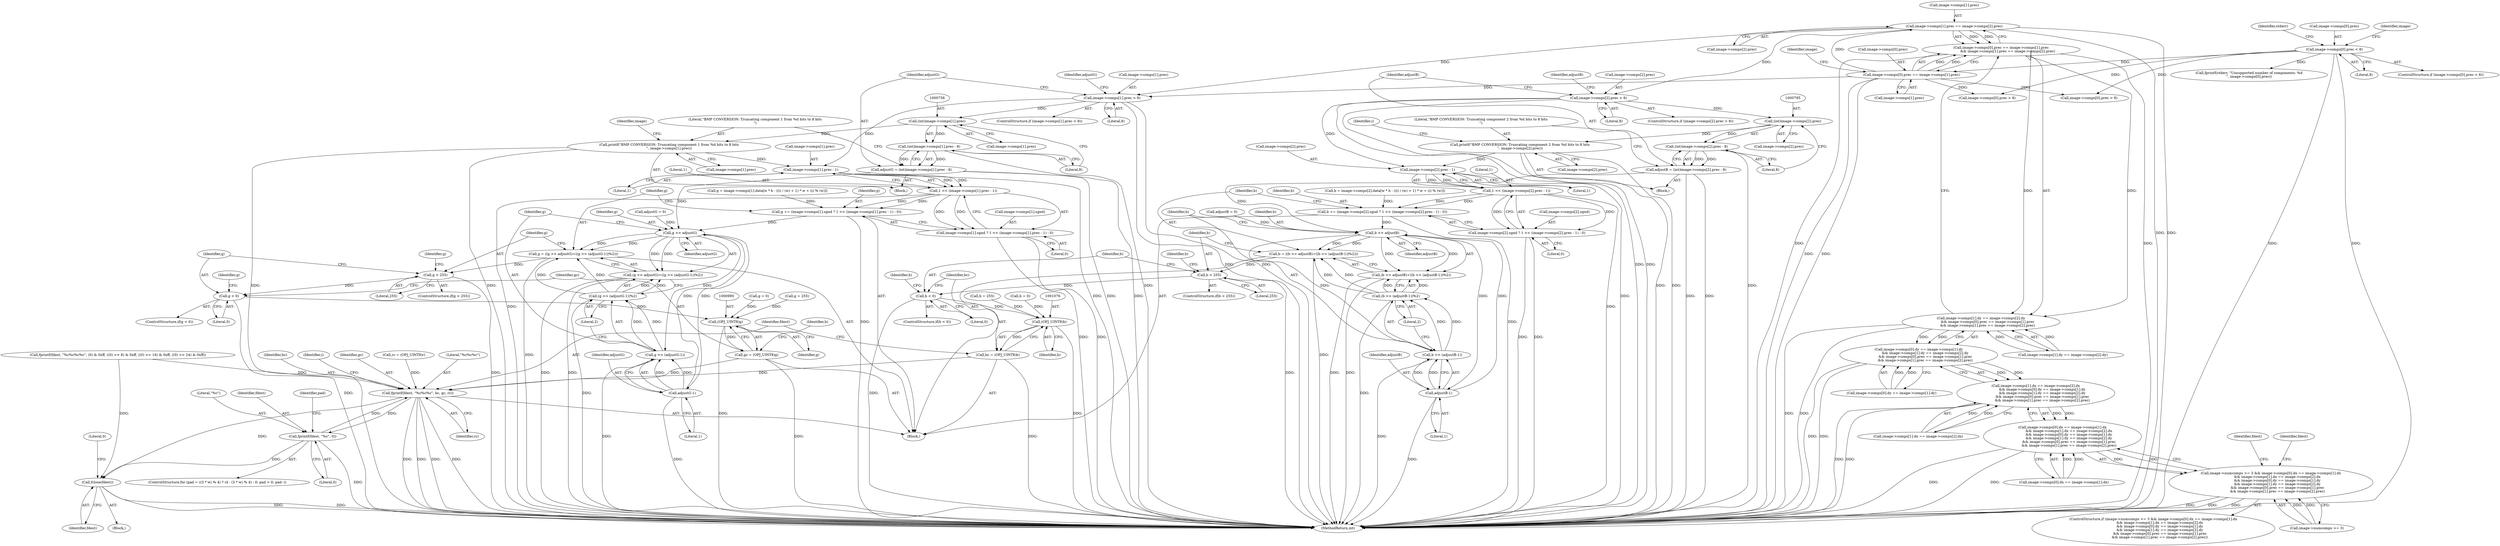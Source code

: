 digraph "0_openjpeg_15f081c89650dccee4aa4ae66f614c3fdb268767_3@array" {
"1000238" [label="(Call,image->comps[1].prec == image->comps[2].prec)"];
"1000223" [label="(Call,image->comps[0].prec == image->comps[1].prec)"];
"1000129" [label="(Call,image->comps[0].prec < 8)"];
"1000222" [label="(Call,image->comps[0].prec == image->comps[1].prec\n            && image->comps[1].prec == image->comps[2].prec)"];
"1000206" [label="(Call,image->comps[1].dy == image->comps[2].dy\n            && image->comps[0].prec == image->comps[1].prec\n            && image->comps[1].prec == image->comps[2].prec)"];
"1000190" [label="(Call,image->comps[0].dy == image->comps[1].dy\n            && image->comps[1].dy == image->comps[2].dy\n            && image->comps[0].prec == image->comps[1].prec\n            && image->comps[1].prec == image->comps[2].prec)"];
"1000174" [label="(Call,image->comps[1].dx == image->comps[2].dx\n            && image->comps[0].dy == image->comps[1].dy\n            && image->comps[1].dy == image->comps[2].dy\n            && image->comps[0].prec == image->comps[1].prec\n            && image->comps[1].prec == image->comps[2].prec)"];
"1000158" [label="(Call,image->comps[0].dx == image->comps[1].dx\n            && image->comps[1].dx == image->comps[2].dx\n            && image->comps[0].dy == image->comps[1].dy\n            && image->comps[1].dy == image->comps[2].dy\n            && image->comps[0].prec == image->comps[1].prec\n            && image->comps[1].prec == image->comps[2].prec)"];
"1000152" [label="(Call,image->numcomps >= 3 && image->comps[0].dx == image->comps[1].dx\n            && image->comps[1].dx == image->comps[2].dx\n            && image->comps[0].dy == image->comps[1].dy\n            && image->comps[1].dy == image->comps[2].dy\n            && image->comps[0].prec == image->comps[1].prec\n            && image->comps[1].prec == image->comps[2].prec)"];
"1000744" [label="(Call,image->comps[1].prec > 8)"];
"1000757" [label="(Call,(int)image->comps[1].prec)"];
"1000756" [label="(Call,(int)image->comps[1].prec - 8)"];
"1000754" [label="(Call,adjustG = (int)image->comps[1].prec - 8)"];
"1000967" [label="(Call,g >> adjustG)"];
"1000964" [label="(Call,g = ((g >> adjustG)+((g >> (adjustG-1))%2)))"];
"1000978" [label="(Call,g > 255)"];
"1000986" [label="(Call,g < 0)"];
"1000994" [label="(Call,(OPJ_UINT8)g)"];
"1000992" [label="(Call,gc = (OPJ_UINT8)g)"];
"1001078" [label="(Call,fprintf(fdest, \"%c%c%c\", bc, gc, rc))"];
"1001115" [label="(Call,fprintf(fdest, \"%c\", 0))"];
"1001119" [label="(Call,fclose(fdest))"];
"1000966" [label="(Call,(g >> adjustG)+((g >> (adjustG-1))%2))"];
"1000971" [label="(Call,g >> (adjustG-1))"];
"1000970" [label="(Call,(g >> (adjustG-1))%2)"];
"1000973" [label="(Call,adjustG-1)"];
"1000767" [label="(Call,printf(\"BMP CONVERSION: Truncating component 1 from %d bits to 8 bits\n\", image->comps[1].prec))"];
"1000954" [label="(Call,image->comps[1].prec - 1)"];
"1000952" [label="(Call,1 << (image->comps[1].prec - 1))"];
"1000942" [label="(Call,g += (image->comps[1].sgnd ? 1 << (image->comps[1].prec - 1) : 0))"];
"1000944" [label="(Call,image->comps[1].sgnd ? 1 << (image->comps[1].prec - 1) : 0)"];
"1000781" [label="(Call,image->comps[2].prec > 8)"];
"1000794" [label="(Call,(int)image->comps[2].prec)"];
"1000793" [label="(Call,(int)image->comps[2].prec - 8)"];
"1000791" [label="(Call,adjustB = (int)image->comps[2].prec - 8)"];
"1001048" [label="(Call,b >> adjustB)"];
"1001045" [label="(Call,b = ((b >> adjustB)+((b >> (adjustB-1))%2)))"];
"1001059" [label="(Call,b > 255)"];
"1001067" [label="(Call,b < 0)"];
"1001075" [label="(Call,(OPJ_UINT8)b)"];
"1001073" [label="(Call,bc = (OPJ_UINT8)b)"];
"1001047" [label="(Call,(b >> adjustB)+((b >> (adjustB-1))%2))"];
"1001052" [label="(Call,b >> (adjustB-1))"];
"1001051" [label="(Call,(b >> (adjustB-1))%2)"];
"1001054" [label="(Call,adjustB-1)"];
"1000804" [label="(Call,printf(\"BMP CONVERSION: Truncating component 2 from %d bits to 8 bits\n\", image->comps[2].prec))"];
"1001035" [label="(Call,image->comps[2].prec - 1)"];
"1001033" [label="(Call,1 << (image->comps[2].prec - 1))"];
"1001023" [label="(Call,b += (image->comps[2].sgnd ? 1 << (image->comps[2].prec - 1) : 0))"];
"1001025" [label="(Call,image->comps[2].sgnd ? 1 << (image->comps[2].prec - 1) : 0)"];
"1001079" [label="(Identifier,fdest)"];
"1000753" [label="(Block,)"];
"1001115" [label="(Call,fprintf(fdest, \"%c\", 0))"];
"1001057" [label="(Literal,2)"];
"1001124" [label="(Identifier,fdest)"];
"1000794" [label="(Call,(int)image->comps[2].prec)"];
"1001073" [label="(Call,bc = (OPJ_UINT8)b)"];
"1001048" [label="(Call,b >> adjustB)"];
"1000207" [label="(Call,image->comps[1].dy == image->comps[2].dy)"];
"1000191" [label="(Call,image->comps[0].dy == image->comps[1].dy)"];
"1000994" [label="(Call,(OPJ_UINT8)g)"];
"1000803" [label="(Literal,8)"];
"1000943" [label="(Identifier,g)"];
"1000137" [label="(Literal,8)"];
"1000977" [label="(ControlStructure,if(g > 255))"];
"1000952" [label="(Call,1 << (image->comps[1].prec - 1))"];
"1000819" [label="(Identifier,i)"];
"1001120" [label="(Identifier,fdest)"];
"1001054" [label="(Call,adjustB-1)"];
"1000128" [label="(ControlStructure,if (image->comps[0].prec < 8))"];
"1001034" [label="(Literal,1)"];
"1001023" [label="(Call,b += (image->comps[2].sgnd ? 1 << (image->comps[2].prec - 1) : 0))"];
"1001082" [label="(Identifier,gc)"];
"1000175" [label="(Call,image->comps[1].dx == image->comps[2].dx)"];
"1001051" [label="(Call,(b >> (adjustB-1))%2)"];
"1001046" [label="(Identifier,b)"];
"1000945" [label="(Call,image->comps[1].sgnd)"];
"1000158" [label="(Call,image->comps[0].dx == image->comps[1].dx\n            && image->comps[1].dx == image->comps[2].dx\n            && image->comps[0].dy == image->comps[1].dy\n            && image->comps[1].dy == image->comps[2].dy\n            && image->comps[0].prec == image->comps[1].prec\n            && image->comps[1].prec == image->comps[2].prec)"];
"1000789" [label="(Literal,8)"];
"1000752" [label="(Literal,8)"];
"1000988" [label="(Literal,0)"];
"1000792" [label="(Identifier,adjustB)"];
"1000815" [label="(Identifier,adjustB)"];
"1001035" [label="(Call,image->comps[2].prec - 1)"];
"1000791" [label="(Call,adjustB = (int)image->comps[2].prec - 8)"];
"1001043" [label="(Literal,1)"];
"1000953" [label="(Literal,1)"];
"1000139" [label="(Call,fprintf(stderr, \"Unsupported number of components: %d\n\", image->comps[0].prec))"];
"1000986" [label="(Call,g < 0)"];
"1001036" [label="(Call,image->comps[2].prec)"];
"1001093" [label="(ControlStructure,for (pad = ((3 * w) % 4) ? (4 - (3 * w) % 4) : 0; pad > 0; pad--))"];
"1000793" [label="(Call,(int)image->comps[2].prec - 8)"];
"1001056" [label="(Literal,1)"];
"1000153" [label="(Call,image->numcomps >= 3)"];
"1001560" [label="(Call,image->comps[0].prec > 8)"];
"1000804" [label="(Call,printf(\"BMP CONVERSION: Truncating component 2 from %d bits to 8 bits\n\", image->comps[2].prec))"];
"1001047" [label="(Call,(b >> adjustB)+((b >> (adjustB-1))%2))"];
"1000806" [label="(Call,image->comps[2].prec)"];
"1000785" [label="(Identifier,image)"];
"1000206" [label="(Call,image->comps[1].dy == image->comps[2].dy\n            && image->comps[0].prec == image->comps[1].prec\n            && image->comps[1].prec == image->comps[2].prec)"];
"1000954" [label="(Call,image->comps[1].prec - 1)"];
"1000968" [label="(Identifier,g)"];
"1001118" [label="(Literal,0)"];
"1000911" [label="(Call,rc = (OPJ_UINT8)r)"];
"1000965" [label="(Identifier,g)"];
"1000757" [label="(Call,(int)image->comps[1].prec)"];
"1001077" [label="(Identifier,b)"];
"1001080" [label="(Literal,\"%c%c%c\")"];
"1001743" [label="(MethodReturn,int)"];
"1000780" [label="(ControlStructure,if (image->comps[2].prec > 8))"];
"1000962" [label="(Literal,1)"];
"1001067" [label="(Call,b < 0)"];
"1000174" [label="(Call,image->comps[1].dx == image->comps[2].dx\n            && image->comps[0].dy == image->comps[1].dy\n            && image->comps[1].dy == image->comps[2].dy\n            && image->comps[0].prec == image->comps[1].prec\n            && image->comps[1].prec == image->comps[2].prec)"];
"1001062" [label="(Call,b = 255)"];
"1000253" [label="(Block,)"];
"1000996" [label="(Identifier,g)"];
"1000769" [label="(Call,image->comps[1].prec)"];
"1000980" [label="(Literal,255)"];
"1000766" [label="(Literal,8)"];
"1000255" [label="(Identifier,fdest)"];
"1001069" [label="(Literal,0)"];
"1001026" [label="(Call,image->comps[2].sgnd)"];
"1000744" [label="(Call,image->comps[1].prec > 8)"];
"1000159" [label="(Call,image->comps[0].dx == image->comps[1].dx)"];
"1000998" [label="(Identifier,b)"];
"1000246" [label="(Call,image->comps[2].prec)"];
"1000238" [label="(Call,image->comps[1].prec == image->comps[2].prec)"];
"1000224" [label="(Call,image->comps[0].prec)"];
"1000222" [label="(Call,image->comps[0].prec == image->comps[1].prec\n            && image->comps[1].prec == image->comps[2].prec)"];
"1000231" [label="(Call,image->comps[1].prec)"];
"1000990" [label="(Identifier,g)"];
"1000964" [label="(Call,g = ((g >> adjustG)+((g >> (adjustG-1))%2)))"];
"1001119" [label="(Call,fclose(fdest))"];
"1000972" [label="(Identifier,g)"];
"1001044" [label="(Literal,0)"];
"1001068" [label="(Identifier,b)"];
"1000992" [label="(Call,gc = (OPJ_UINT8)g)"];
"1000140" [label="(Identifier,stderr)"];
"1000130" [label="(Call,image->comps[0].prec)"];
"1000967" [label="(Call,g >> adjustG)"];
"1001081" [label="(Identifier,bc)"];
"1000778" [label="(Identifier,adjustG)"];
"1000767" [label="(Call,printf(\"BMP CONVERSION: Truncating component 1 from %d bits to 8 bits\n\", image->comps[1].prec))"];
"1001742" [label="(Literal,0)"];
"1001024" [label="(Identifier,b)"];
"1000685" [label="(Call,fprintf(fdest, \"%c%c%c%c\", (0) & 0xff, ((0) >> 8) & 0xff, ((0) >> 16) & 0xff, ((0) >> 24) & 0xff))"];
"1000969" [label="(Identifier,adjustG)"];
"1000777" [label="(Call,adjustG = 0)"];
"1001116" [label="(Identifier,fdest)"];
"1000151" [label="(ControlStructure,if (image->numcomps >= 3 && image->comps[0].dx == image->comps[1].dx\n            && image->comps[1].dx == image->comps[2].dx\n            && image->comps[0].dy == image->comps[1].dy\n            && image->comps[1].dy == image->comps[2].dy\n            && image->comps[0].prec == image->comps[1].prec\n            && image->comps[1].prec == image->comps[2].prec))"];
"1001088" [label="(Identifier,i)"];
"1000814" [label="(Call,adjustB = 0)"];
"1001071" [label="(Identifier,b)"];
"1001025" [label="(Call,image->comps[2].sgnd ? 1 << (image->comps[2].prec - 1) : 0)"];
"1001063" [label="(Identifier,b)"];
"1000743" [label="(ControlStructure,if (image->comps[1].prec > 8))"];
"1000982" [label="(Identifier,g)"];
"1001066" [label="(ControlStructure,if(b < 0))"];
"1000974" [label="(Identifier,adjustG)"];
"1000966" [label="(Call,(g >> adjustG)+((g >> (adjustG-1))%2))"];
"1000129" [label="(Call,image->comps[0].prec < 8)"];
"1000190" [label="(Call,image->comps[0].dy == image->comps[1].dy\n            && image->comps[1].dy == image->comps[2].dy\n            && image->comps[0].prec == image->comps[1].prec\n            && image->comps[1].prec == image->comps[2].prec)"];
"1000916" [label="(Call,g = image->comps[1].data[w * h - ((i) / (w) + 1) * w + (i) % (w)])"];
"1000970" [label="(Call,(g >> (adjustG-1))%2)"];
"1001049" [label="(Identifier,b)"];
"1001033" [label="(Call,1 << (image->comps[2].prec - 1))"];
"1001075" [label="(Call,(OPJ_UINT8)b)"];
"1000997" [label="(Call,b = image->comps[2].data[w * h - ((i) / (w) + 1) * w + (i) % (w)])"];
"1001050" [label="(Identifier,adjustB)"];
"1001060" [label="(Identifier,b)"];
"1000239" [label="(Call,image->comps[1].prec)"];
"1000942" [label="(Call,g += (image->comps[1].sgnd ? 1 << (image->comps[1].prec - 1) : 0))"];
"1000944" [label="(Call,image->comps[1].sgnd ? 1 << (image->comps[1].prec - 1) : 0)"];
"1000955" [label="(Call,image->comps[1].prec)"];
"1001061" [label="(Literal,255)"];
"1000979" [label="(Identifier,g)"];
"1000155" [label="(Identifier,image)"];
"1000768" [label="(Literal,\"BMP CONVERSION: Truncating component 1 from %d bits to 8 bits\n\")"];
"1001083" [label="(Identifier,rc)"];
"1000993" [label="(Identifier,gc)"];
"1000963" [label="(Literal,0)"];
"1001074" [label="(Identifier,bc)"];
"1001078" [label="(Call,fprintf(fdest, \"%c%c%c\", bc, gc, rc))"];
"1000781" [label="(Call,image->comps[2].prec > 8)"];
"1000828" [label="(Block,)"];
"1000973" [label="(Call,adjustG-1)"];
"1001114" [label="(Identifier,pad)"];
"1000987" [label="(Identifier,g)"];
"1000796" [label="(Call,image->comps[2].prec)"];
"1001052" [label="(Call,b >> (adjustB-1))"];
"1000989" [label="(Call,g = 0)"];
"1000978" [label="(Call,g > 255)"];
"1001059" [label="(Call,b > 255)"];
"1000223" [label="(Call,image->comps[0].prec == image->comps[1].prec)"];
"1000242" [label="(Identifier,image)"];
"1001117" [label="(Literal,\"%c\")"];
"1000756" [label="(Call,(int)image->comps[1].prec - 8)"];
"1000985" [label="(ControlStructure,if(g < 0))"];
"1000759" [label="(Call,image->comps[1].prec)"];
"1000975" [label="(Literal,1)"];
"1000790" [label="(Block,)"];
"1000754" [label="(Call,adjustG = (int)image->comps[1].prec - 8)"];
"1001055" [label="(Identifier,adjustB)"];
"1000152" [label="(Call,image->numcomps >= 3 && image->comps[0].dx == image->comps[1].dx\n            && image->comps[1].dx == image->comps[2].dx\n            && image->comps[0].dy == image->comps[1].dy\n            && image->comps[1].dy == image->comps[2].dy\n            && image->comps[0].prec == image->comps[1].prec\n            && image->comps[1].prec == image->comps[2].prec)"];
"1000707" [label="(Call,image->comps[0].prec > 8)"];
"1001070" [label="(Call,b = 0)"];
"1000805" [label="(Literal,\"BMP CONVERSION: Truncating component 2 from %d bits to 8 bits\n\")"];
"1001053" [label="(Identifier,b)"];
"1000745" [label="(Call,image->comps[1].prec)"];
"1001058" [label="(ControlStructure,if(b > 255))"];
"1000981" [label="(Call,g = 255)"];
"1000976" [label="(Literal,2)"];
"1000782" [label="(Call,image->comps[2].prec)"];
"1000971" [label="(Call,g >> (adjustG-1))"];
"1000755" [label="(Identifier,adjustG)"];
"1001045" [label="(Call,b = ((b >> adjustB)+((b >> (adjustB-1))%2)))"];
"1000238" -> "1000222"  [label="AST: "];
"1000238" -> "1000246"  [label="CFG: "];
"1000239" -> "1000238"  [label="AST: "];
"1000246" -> "1000238"  [label="AST: "];
"1000222" -> "1000238"  [label="CFG: "];
"1000238" -> "1001743"  [label="DDG: "];
"1000238" -> "1001743"  [label="DDG: "];
"1000238" -> "1000222"  [label="DDG: "];
"1000238" -> "1000222"  [label="DDG: "];
"1000223" -> "1000238"  [label="DDG: "];
"1000238" -> "1000744"  [label="DDG: "];
"1000238" -> "1000781"  [label="DDG: "];
"1000223" -> "1000222"  [label="AST: "];
"1000223" -> "1000231"  [label="CFG: "];
"1000224" -> "1000223"  [label="AST: "];
"1000231" -> "1000223"  [label="AST: "];
"1000242" -> "1000223"  [label="CFG: "];
"1000222" -> "1000223"  [label="CFG: "];
"1000223" -> "1001743"  [label="DDG: "];
"1000223" -> "1001743"  [label="DDG: "];
"1000223" -> "1000222"  [label="DDG: "];
"1000223" -> "1000222"  [label="DDG: "];
"1000129" -> "1000223"  [label="DDG: "];
"1000223" -> "1000707"  [label="DDG: "];
"1000223" -> "1000744"  [label="DDG: "];
"1000223" -> "1001560"  [label="DDG: "];
"1000129" -> "1000128"  [label="AST: "];
"1000129" -> "1000137"  [label="CFG: "];
"1000130" -> "1000129"  [label="AST: "];
"1000137" -> "1000129"  [label="AST: "];
"1000140" -> "1000129"  [label="CFG: "];
"1000155" -> "1000129"  [label="CFG: "];
"1000129" -> "1001743"  [label="DDG: "];
"1000129" -> "1001743"  [label="DDG: "];
"1000129" -> "1000139"  [label="DDG: "];
"1000129" -> "1000707"  [label="DDG: "];
"1000129" -> "1001560"  [label="DDG: "];
"1000222" -> "1000206"  [label="AST: "];
"1000206" -> "1000222"  [label="CFG: "];
"1000222" -> "1001743"  [label="DDG: "];
"1000222" -> "1001743"  [label="DDG: "];
"1000222" -> "1000206"  [label="DDG: "];
"1000222" -> "1000206"  [label="DDG: "];
"1000206" -> "1000190"  [label="AST: "];
"1000206" -> "1000207"  [label="CFG: "];
"1000207" -> "1000206"  [label="AST: "];
"1000190" -> "1000206"  [label="CFG: "];
"1000206" -> "1001743"  [label="DDG: "];
"1000206" -> "1001743"  [label="DDG: "];
"1000206" -> "1000190"  [label="DDG: "];
"1000206" -> "1000190"  [label="DDG: "];
"1000207" -> "1000206"  [label="DDG: "];
"1000207" -> "1000206"  [label="DDG: "];
"1000190" -> "1000174"  [label="AST: "];
"1000190" -> "1000191"  [label="CFG: "];
"1000191" -> "1000190"  [label="AST: "];
"1000174" -> "1000190"  [label="CFG: "];
"1000190" -> "1001743"  [label="DDG: "];
"1000190" -> "1001743"  [label="DDG: "];
"1000190" -> "1000174"  [label="DDG: "];
"1000190" -> "1000174"  [label="DDG: "];
"1000191" -> "1000190"  [label="DDG: "];
"1000191" -> "1000190"  [label="DDG: "];
"1000174" -> "1000158"  [label="AST: "];
"1000174" -> "1000175"  [label="CFG: "];
"1000175" -> "1000174"  [label="AST: "];
"1000158" -> "1000174"  [label="CFG: "];
"1000174" -> "1001743"  [label="DDG: "];
"1000174" -> "1001743"  [label="DDG: "];
"1000174" -> "1000158"  [label="DDG: "];
"1000174" -> "1000158"  [label="DDG: "];
"1000175" -> "1000174"  [label="DDG: "];
"1000175" -> "1000174"  [label="DDG: "];
"1000158" -> "1000152"  [label="AST: "];
"1000158" -> "1000159"  [label="CFG: "];
"1000159" -> "1000158"  [label="AST: "];
"1000152" -> "1000158"  [label="CFG: "];
"1000158" -> "1001743"  [label="DDG: "];
"1000158" -> "1001743"  [label="DDG: "];
"1000158" -> "1000152"  [label="DDG: "];
"1000158" -> "1000152"  [label="DDG: "];
"1000159" -> "1000158"  [label="DDG: "];
"1000159" -> "1000158"  [label="DDG: "];
"1000152" -> "1000151"  [label="AST: "];
"1000152" -> "1000153"  [label="CFG: "];
"1000153" -> "1000152"  [label="AST: "];
"1000255" -> "1000152"  [label="CFG: "];
"1001124" -> "1000152"  [label="CFG: "];
"1000152" -> "1001743"  [label="DDG: "];
"1000152" -> "1001743"  [label="DDG: "];
"1000152" -> "1001743"  [label="DDG: "];
"1000153" -> "1000152"  [label="DDG: "];
"1000153" -> "1000152"  [label="DDG: "];
"1000744" -> "1000743"  [label="AST: "];
"1000744" -> "1000752"  [label="CFG: "];
"1000745" -> "1000744"  [label="AST: "];
"1000752" -> "1000744"  [label="AST: "];
"1000755" -> "1000744"  [label="CFG: "];
"1000778" -> "1000744"  [label="CFG: "];
"1000744" -> "1001743"  [label="DDG: "];
"1000744" -> "1001743"  [label="DDG: "];
"1000744" -> "1000757"  [label="DDG: "];
"1000744" -> "1000954"  [label="DDG: "];
"1000757" -> "1000756"  [label="AST: "];
"1000757" -> "1000759"  [label="CFG: "];
"1000758" -> "1000757"  [label="AST: "];
"1000759" -> "1000757"  [label="AST: "];
"1000766" -> "1000757"  [label="CFG: "];
"1000757" -> "1000756"  [label="DDG: "];
"1000757" -> "1000767"  [label="DDG: "];
"1000756" -> "1000754"  [label="AST: "];
"1000756" -> "1000766"  [label="CFG: "];
"1000766" -> "1000756"  [label="AST: "];
"1000754" -> "1000756"  [label="CFG: "];
"1000756" -> "1001743"  [label="DDG: "];
"1000756" -> "1000754"  [label="DDG: "];
"1000756" -> "1000754"  [label="DDG: "];
"1000754" -> "1000753"  [label="AST: "];
"1000755" -> "1000754"  [label="AST: "];
"1000768" -> "1000754"  [label="CFG: "];
"1000754" -> "1001743"  [label="DDG: "];
"1000754" -> "1001743"  [label="DDG: "];
"1000754" -> "1000967"  [label="DDG: "];
"1000967" -> "1000966"  [label="AST: "];
"1000967" -> "1000969"  [label="CFG: "];
"1000968" -> "1000967"  [label="AST: "];
"1000969" -> "1000967"  [label="AST: "];
"1000972" -> "1000967"  [label="CFG: "];
"1000967" -> "1000964"  [label="DDG: "];
"1000967" -> "1000964"  [label="DDG: "];
"1000967" -> "1000966"  [label="DDG: "];
"1000967" -> "1000966"  [label="DDG: "];
"1000942" -> "1000967"  [label="DDG: "];
"1000973" -> "1000967"  [label="DDG: "];
"1000777" -> "1000967"  [label="DDG: "];
"1000967" -> "1000971"  [label="DDG: "];
"1000967" -> "1000973"  [label="DDG: "];
"1000964" -> "1000828"  [label="AST: "];
"1000964" -> "1000966"  [label="CFG: "];
"1000965" -> "1000964"  [label="AST: "];
"1000966" -> "1000964"  [label="AST: "];
"1000979" -> "1000964"  [label="CFG: "];
"1000964" -> "1001743"  [label="DDG: "];
"1000970" -> "1000964"  [label="DDG: "];
"1000970" -> "1000964"  [label="DDG: "];
"1000964" -> "1000978"  [label="DDG: "];
"1000978" -> "1000977"  [label="AST: "];
"1000978" -> "1000980"  [label="CFG: "];
"1000979" -> "1000978"  [label="AST: "];
"1000980" -> "1000978"  [label="AST: "];
"1000982" -> "1000978"  [label="CFG: "];
"1000987" -> "1000978"  [label="CFG: "];
"1000978" -> "1001743"  [label="DDG: "];
"1000978" -> "1000986"  [label="DDG: "];
"1000986" -> "1000985"  [label="AST: "];
"1000986" -> "1000988"  [label="CFG: "];
"1000987" -> "1000986"  [label="AST: "];
"1000988" -> "1000986"  [label="AST: "];
"1000990" -> "1000986"  [label="CFG: "];
"1000993" -> "1000986"  [label="CFG: "];
"1000986" -> "1001743"  [label="DDG: "];
"1000986" -> "1000994"  [label="DDG: "];
"1000994" -> "1000992"  [label="AST: "];
"1000994" -> "1000996"  [label="CFG: "];
"1000995" -> "1000994"  [label="AST: "];
"1000996" -> "1000994"  [label="AST: "];
"1000992" -> "1000994"  [label="CFG: "];
"1000994" -> "1001743"  [label="DDG: "];
"1000994" -> "1000992"  [label="DDG: "];
"1000981" -> "1000994"  [label="DDG: "];
"1000989" -> "1000994"  [label="DDG: "];
"1000992" -> "1000828"  [label="AST: "];
"1000993" -> "1000992"  [label="AST: "];
"1000998" -> "1000992"  [label="CFG: "];
"1000992" -> "1001743"  [label="DDG: "];
"1000992" -> "1001078"  [label="DDG: "];
"1001078" -> "1000828"  [label="AST: "];
"1001078" -> "1001083"  [label="CFG: "];
"1001079" -> "1001078"  [label="AST: "];
"1001080" -> "1001078"  [label="AST: "];
"1001081" -> "1001078"  [label="AST: "];
"1001082" -> "1001078"  [label="AST: "];
"1001083" -> "1001078"  [label="AST: "];
"1001088" -> "1001078"  [label="CFG: "];
"1001078" -> "1001743"  [label="DDG: "];
"1001078" -> "1001743"  [label="DDG: "];
"1001078" -> "1001743"  [label="DDG: "];
"1001078" -> "1001743"  [label="DDG: "];
"1001115" -> "1001078"  [label="DDG: "];
"1000685" -> "1001078"  [label="DDG: "];
"1001073" -> "1001078"  [label="DDG: "];
"1000911" -> "1001078"  [label="DDG: "];
"1001078" -> "1001115"  [label="DDG: "];
"1001078" -> "1001119"  [label="DDG: "];
"1001115" -> "1001093"  [label="AST: "];
"1001115" -> "1001118"  [label="CFG: "];
"1001116" -> "1001115"  [label="AST: "];
"1001117" -> "1001115"  [label="AST: "];
"1001118" -> "1001115"  [label="AST: "];
"1001114" -> "1001115"  [label="CFG: "];
"1001115" -> "1001743"  [label="DDG: "];
"1001115" -> "1001119"  [label="DDG: "];
"1001119" -> "1000253"  [label="AST: "];
"1001119" -> "1001120"  [label="CFG: "];
"1001120" -> "1001119"  [label="AST: "];
"1001742" -> "1001119"  [label="CFG: "];
"1001119" -> "1001743"  [label="DDG: "];
"1001119" -> "1001743"  [label="DDG: "];
"1000685" -> "1001119"  [label="DDG: "];
"1000966" -> "1000970"  [label="CFG: "];
"1000970" -> "1000966"  [label="AST: "];
"1000966" -> "1001743"  [label="DDG: "];
"1000966" -> "1001743"  [label="DDG: "];
"1000970" -> "1000966"  [label="DDG: "];
"1000970" -> "1000966"  [label="DDG: "];
"1000971" -> "1000970"  [label="AST: "];
"1000971" -> "1000973"  [label="CFG: "];
"1000972" -> "1000971"  [label="AST: "];
"1000973" -> "1000971"  [label="AST: "];
"1000976" -> "1000971"  [label="CFG: "];
"1000971" -> "1001743"  [label="DDG: "];
"1000971" -> "1000970"  [label="DDG: "];
"1000971" -> "1000970"  [label="DDG: "];
"1000973" -> "1000971"  [label="DDG: "];
"1000973" -> "1000971"  [label="DDG: "];
"1000970" -> "1000976"  [label="CFG: "];
"1000976" -> "1000970"  [label="AST: "];
"1000970" -> "1001743"  [label="DDG: "];
"1000973" -> "1000975"  [label="CFG: "];
"1000974" -> "1000973"  [label="AST: "];
"1000975" -> "1000973"  [label="AST: "];
"1000973" -> "1001743"  [label="DDG: "];
"1000767" -> "1000753"  [label="AST: "];
"1000767" -> "1000769"  [label="CFG: "];
"1000768" -> "1000767"  [label="AST: "];
"1000769" -> "1000767"  [label="AST: "];
"1000785" -> "1000767"  [label="CFG: "];
"1000767" -> "1001743"  [label="DDG: "];
"1000767" -> "1001743"  [label="DDG: "];
"1000767" -> "1000954"  [label="DDG: "];
"1000954" -> "1000952"  [label="AST: "];
"1000954" -> "1000962"  [label="CFG: "];
"1000955" -> "1000954"  [label="AST: "];
"1000962" -> "1000954"  [label="AST: "];
"1000952" -> "1000954"  [label="CFG: "];
"1000954" -> "1001743"  [label="DDG: "];
"1000954" -> "1000952"  [label="DDG: "];
"1000954" -> "1000952"  [label="DDG: "];
"1000952" -> "1000944"  [label="AST: "];
"1000953" -> "1000952"  [label="AST: "];
"1000944" -> "1000952"  [label="CFG: "];
"1000952" -> "1001743"  [label="DDG: "];
"1000952" -> "1000942"  [label="DDG: "];
"1000952" -> "1000942"  [label="DDG: "];
"1000952" -> "1000944"  [label="DDG: "];
"1000952" -> "1000944"  [label="DDG: "];
"1000942" -> "1000828"  [label="AST: "];
"1000942" -> "1000944"  [label="CFG: "];
"1000943" -> "1000942"  [label="AST: "];
"1000944" -> "1000942"  [label="AST: "];
"1000965" -> "1000942"  [label="CFG: "];
"1000942" -> "1001743"  [label="DDG: "];
"1000916" -> "1000942"  [label="DDG: "];
"1000944" -> "1000963"  [label="CFG: "];
"1000945" -> "1000944"  [label="AST: "];
"1000963" -> "1000944"  [label="AST: "];
"1000944" -> "1001743"  [label="DDG: "];
"1000944" -> "1001743"  [label="DDG: "];
"1000781" -> "1000780"  [label="AST: "];
"1000781" -> "1000789"  [label="CFG: "];
"1000782" -> "1000781"  [label="AST: "];
"1000789" -> "1000781"  [label="AST: "];
"1000792" -> "1000781"  [label="CFG: "];
"1000815" -> "1000781"  [label="CFG: "];
"1000781" -> "1001743"  [label="DDG: "];
"1000781" -> "1001743"  [label="DDG: "];
"1000781" -> "1000794"  [label="DDG: "];
"1000781" -> "1001035"  [label="DDG: "];
"1000794" -> "1000793"  [label="AST: "];
"1000794" -> "1000796"  [label="CFG: "];
"1000795" -> "1000794"  [label="AST: "];
"1000796" -> "1000794"  [label="AST: "];
"1000803" -> "1000794"  [label="CFG: "];
"1000794" -> "1000793"  [label="DDG: "];
"1000794" -> "1000804"  [label="DDG: "];
"1000793" -> "1000791"  [label="AST: "];
"1000793" -> "1000803"  [label="CFG: "];
"1000803" -> "1000793"  [label="AST: "];
"1000791" -> "1000793"  [label="CFG: "];
"1000793" -> "1001743"  [label="DDG: "];
"1000793" -> "1000791"  [label="DDG: "];
"1000793" -> "1000791"  [label="DDG: "];
"1000791" -> "1000790"  [label="AST: "];
"1000792" -> "1000791"  [label="AST: "];
"1000805" -> "1000791"  [label="CFG: "];
"1000791" -> "1001743"  [label="DDG: "];
"1000791" -> "1001743"  [label="DDG: "];
"1000791" -> "1001048"  [label="DDG: "];
"1001048" -> "1001047"  [label="AST: "];
"1001048" -> "1001050"  [label="CFG: "];
"1001049" -> "1001048"  [label="AST: "];
"1001050" -> "1001048"  [label="AST: "];
"1001053" -> "1001048"  [label="CFG: "];
"1001048" -> "1001045"  [label="DDG: "];
"1001048" -> "1001045"  [label="DDG: "];
"1001048" -> "1001047"  [label="DDG: "];
"1001048" -> "1001047"  [label="DDG: "];
"1001023" -> "1001048"  [label="DDG: "];
"1001054" -> "1001048"  [label="DDG: "];
"1000814" -> "1001048"  [label="DDG: "];
"1001048" -> "1001052"  [label="DDG: "];
"1001048" -> "1001054"  [label="DDG: "];
"1001045" -> "1000828"  [label="AST: "];
"1001045" -> "1001047"  [label="CFG: "];
"1001046" -> "1001045"  [label="AST: "];
"1001047" -> "1001045"  [label="AST: "];
"1001060" -> "1001045"  [label="CFG: "];
"1001045" -> "1001743"  [label="DDG: "];
"1001051" -> "1001045"  [label="DDG: "];
"1001051" -> "1001045"  [label="DDG: "];
"1001045" -> "1001059"  [label="DDG: "];
"1001059" -> "1001058"  [label="AST: "];
"1001059" -> "1001061"  [label="CFG: "];
"1001060" -> "1001059"  [label="AST: "];
"1001061" -> "1001059"  [label="AST: "];
"1001063" -> "1001059"  [label="CFG: "];
"1001068" -> "1001059"  [label="CFG: "];
"1001059" -> "1001743"  [label="DDG: "];
"1001059" -> "1001067"  [label="DDG: "];
"1001067" -> "1001066"  [label="AST: "];
"1001067" -> "1001069"  [label="CFG: "];
"1001068" -> "1001067"  [label="AST: "];
"1001069" -> "1001067"  [label="AST: "];
"1001071" -> "1001067"  [label="CFG: "];
"1001074" -> "1001067"  [label="CFG: "];
"1001067" -> "1001743"  [label="DDG: "];
"1001067" -> "1001075"  [label="DDG: "];
"1001075" -> "1001073"  [label="AST: "];
"1001075" -> "1001077"  [label="CFG: "];
"1001076" -> "1001075"  [label="AST: "];
"1001077" -> "1001075"  [label="AST: "];
"1001073" -> "1001075"  [label="CFG: "];
"1001075" -> "1001743"  [label="DDG: "];
"1001075" -> "1001073"  [label="DDG: "];
"1001062" -> "1001075"  [label="DDG: "];
"1001070" -> "1001075"  [label="DDG: "];
"1001073" -> "1000828"  [label="AST: "];
"1001074" -> "1001073"  [label="AST: "];
"1001079" -> "1001073"  [label="CFG: "];
"1001073" -> "1001743"  [label="DDG: "];
"1001047" -> "1001051"  [label="CFG: "];
"1001051" -> "1001047"  [label="AST: "];
"1001047" -> "1001743"  [label="DDG: "];
"1001047" -> "1001743"  [label="DDG: "];
"1001051" -> "1001047"  [label="DDG: "];
"1001051" -> "1001047"  [label="DDG: "];
"1001052" -> "1001051"  [label="AST: "];
"1001052" -> "1001054"  [label="CFG: "];
"1001053" -> "1001052"  [label="AST: "];
"1001054" -> "1001052"  [label="AST: "];
"1001057" -> "1001052"  [label="CFG: "];
"1001052" -> "1001743"  [label="DDG: "];
"1001052" -> "1001051"  [label="DDG: "];
"1001052" -> "1001051"  [label="DDG: "];
"1001054" -> "1001052"  [label="DDG: "];
"1001054" -> "1001052"  [label="DDG: "];
"1001051" -> "1001057"  [label="CFG: "];
"1001057" -> "1001051"  [label="AST: "];
"1001051" -> "1001743"  [label="DDG: "];
"1001054" -> "1001056"  [label="CFG: "];
"1001055" -> "1001054"  [label="AST: "];
"1001056" -> "1001054"  [label="AST: "];
"1001054" -> "1001743"  [label="DDG: "];
"1000804" -> "1000790"  [label="AST: "];
"1000804" -> "1000806"  [label="CFG: "];
"1000805" -> "1000804"  [label="AST: "];
"1000806" -> "1000804"  [label="AST: "];
"1000819" -> "1000804"  [label="CFG: "];
"1000804" -> "1001743"  [label="DDG: "];
"1000804" -> "1001743"  [label="DDG: "];
"1000804" -> "1001035"  [label="DDG: "];
"1001035" -> "1001033"  [label="AST: "];
"1001035" -> "1001043"  [label="CFG: "];
"1001036" -> "1001035"  [label="AST: "];
"1001043" -> "1001035"  [label="AST: "];
"1001033" -> "1001035"  [label="CFG: "];
"1001035" -> "1001743"  [label="DDG: "];
"1001035" -> "1001033"  [label="DDG: "];
"1001035" -> "1001033"  [label="DDG: "];
"1001033" -> "1001025"  [label="AST: "];
"1001034" -> "1001033"  [label="AST: "];
"1001025" -> "1001033"  [label="CFG: "];
"1001033" -> "1001743"  [label="DDG: "];
"1001033" -> "1001023"  [label="DDG: "];
"1001033" -> "1001023"  [label="DDG: "];
"1001033" -> "1001025"  [label="DDG: "];
"1001033" -> "1001025"  [label="DDG: "];
"1001023" -> "1000828"  [label="AST: "];
"1001023" -> "1001025"  [label="CFG: "];
"1001024" -> "1001023"  [label="AST: "];
"1001025" -> "1001023"  [label="AST: "];
"1001046" -> "1001023"  [label="CFG: "];
"1001023" -> "1001743"  [label="DDG: "];
"1000997" -> "1001023"  [label="DDG: "];
"1001025" -> "1001044"  [label="CFG: "];
"1001026" -> "1001025"  [label="AST: "];
"1001044" -> "1001025"  [label="AST: "];
"1001025" -> "1001743"  [label="DDG: "];
"1001025" -> "1001743"  [label="DDG: "];
}
